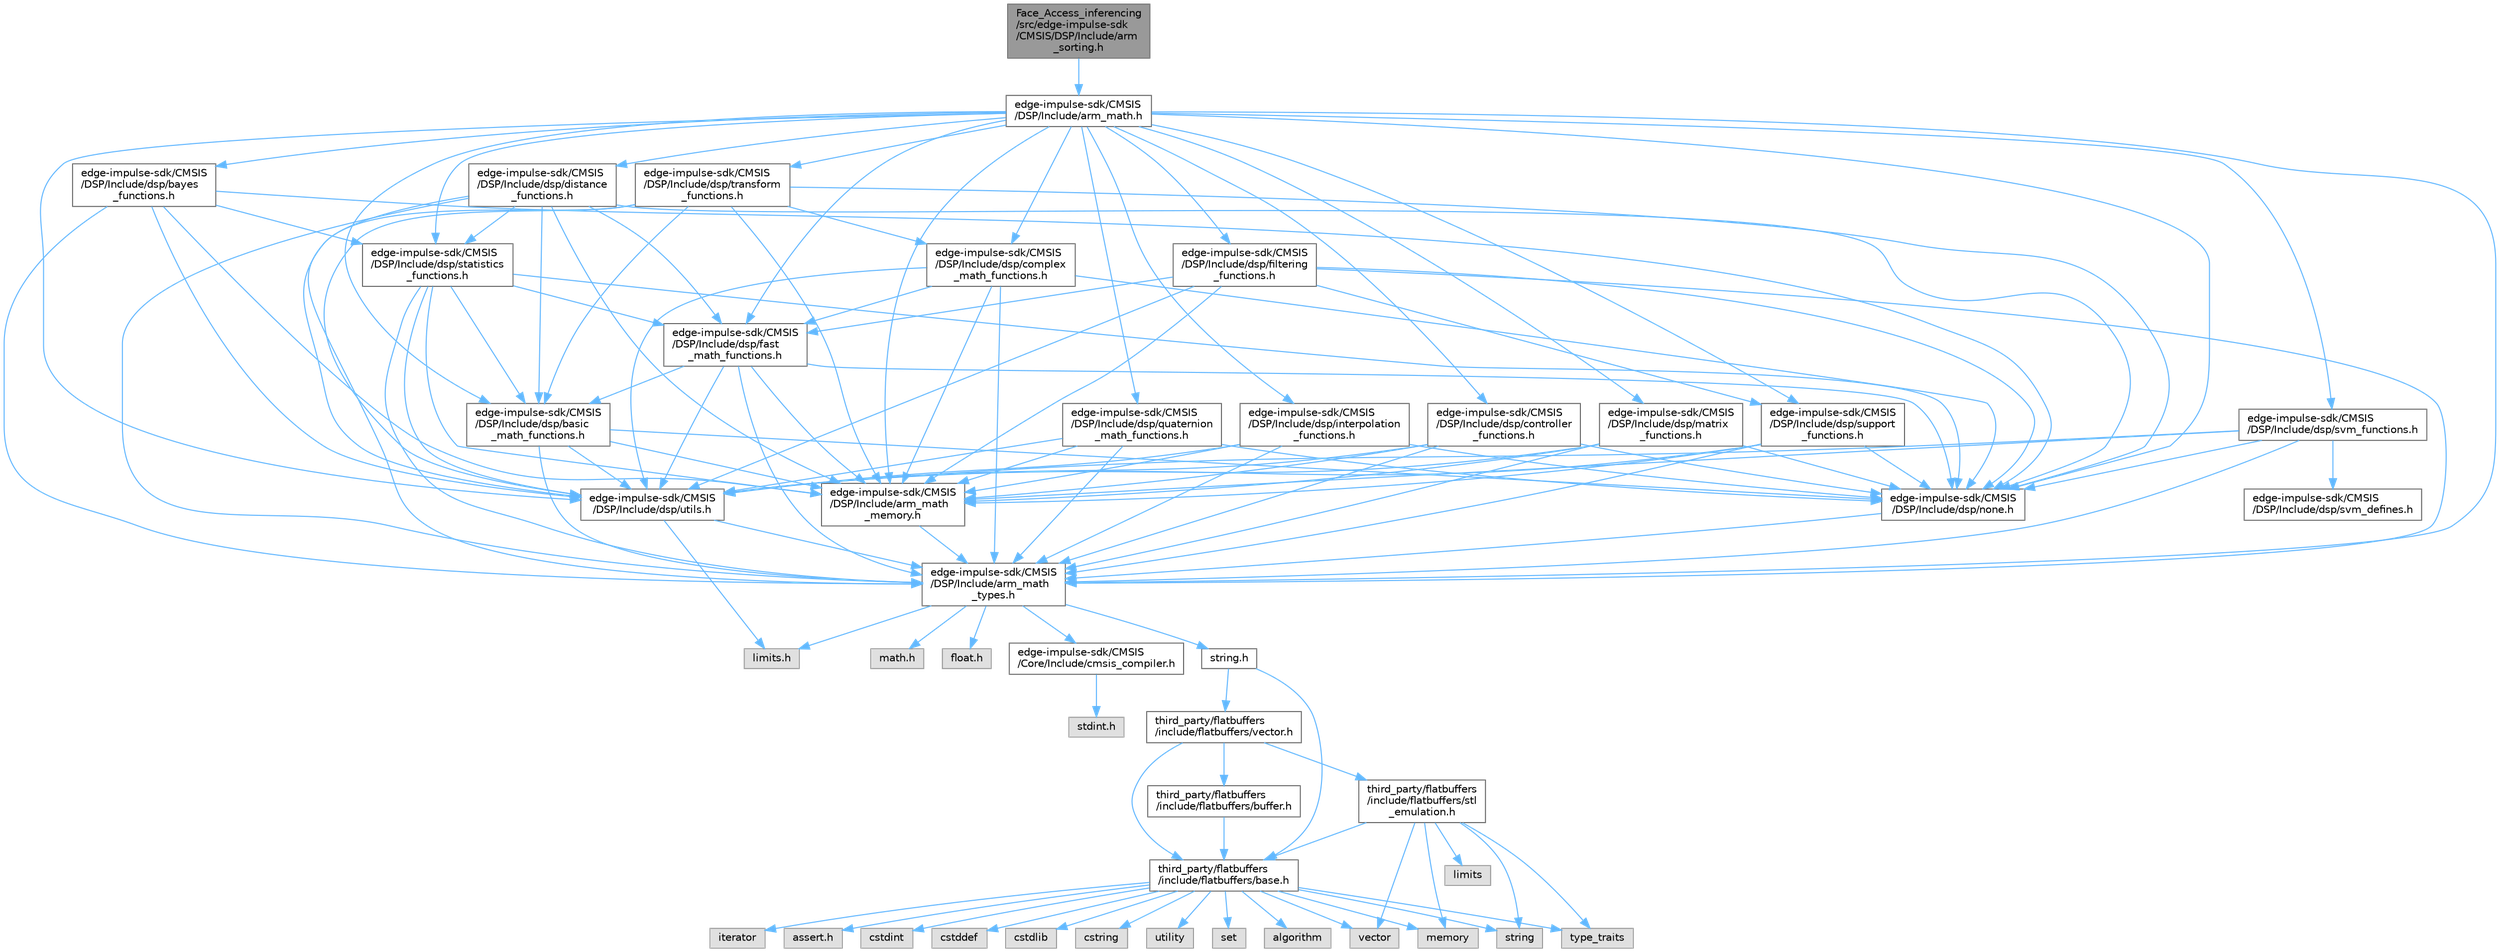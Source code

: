 digraph "Face_Access_inferencing/src/edge-impulse-sdk/CMSIS/DSP/Include/arm_sorting.h"
{
 // LATEX_PDF_SIZE
  bgcolor="transparent";
  edge [fontname=Helvetica,fontsize=10,labelfontname=Helvetica,labelfontsize=10];
  node [fontname=Helvetica,fontsize=10,shape=box,height=0.2,width=0.4];
  Node1 [id="Node000001",label="Face_Access_inferencing\l/src/edge-impulse-sdk\l/CMSIS/DSP/Include/arm\l_sorting.h",height=0.2,width=0.4,color="gray40", fillcolor="grey60", style="filled", fontcolor="black",tooltip=" "];
  Node1 -> Node2 [id="edge124_Node000001_Node000002",color="steelblue1",style="solid",tooltip=" "];
  Node2 [id="Node000002",label="edge-impulse-sdk/CMSIS\l/DSP/Include/arm_math.h",height=0.2,width=0.4,color="grey40", fillcolor="white", style="filled",URL="$arm__math_8h.html",tooltip=" "];
  Node2 -> Node3 [id="edge125_Node000002_Node000003",color="steelblue1",style="solid",tooltip=" "];
  Node3 [id="Node000003",label="edge-impulse-sdk/CMSIS\l/DSP/Include/arm_math\l_types.h",height=0.2,width=0.4,color="grey40", fillcolor="white", style="filled",URL="$arm__math__types_8h.html",tooltip=" "];
  Node3 -> Node4 [id="edge126_Node000003_Node000004",color="steelblue1",style="solid",tooltip=" "];
  Node4 [id="Node000004",label="edge-impulse-sdk/CMSIS\l/Core/Include/cmsis_compiler.h",height=0.2,width=0.4,color="grey40", fillcolor="white", style="filled",URL="$_face___access__inferencing_2src_2edge-impulse-sdk_2_c_m_s_i_s_2_core_2_include_2cmsis__compiler_8h.html",tooltip="CMSIS compiler generic header file."];
  Node4 -> Node5 [id="edge127_Node000004_Node000005",color="steelblue1",style="solid",tooltip=" "];
  Node5 [id="Node000005",label="stdint.h",height=0.2,width=0.4,color="grey60", fillcolor="#E0E0E0", style="filled",tooltip=" "];
  Node3 -> Node6 [id="edge128_Node000003_Node000006",color="steelblue1",style="solid",tooltip=" "];
  Node6 [id="Node000006",label="string.h",height=0.2,width=0.4,color="grey40", fillcolor="white", style="filled",URL="$string_8h.html",tooltip=" "];
  Node6 -> Node7 [id="edge129_Node000006_Node000007",color="steelblue1",style="solid",tooltip=" "];
  Node7 [id="Node000007",label="third_party/flatbuffers\l/include/flatbuffers/base.h",height=0.2,width=0.4,color="grey40", fillcolor="white", style="filled",URL="$base_8h.html",tooltip=" "];
  Node7 -> Node8 [id="edge130_Node000007_Node000008",color="steelblue1",style="solid",tooltip=" "];
  Node8 [id="Node000008",label="assert.h",height=0.2,width=0.4,color="grey60", fillcolor="#E0E0E0", style="filled",tooltip=" "];
  Node7 -> Node9 [id="edge131_Node000007_Node000009",color="steelblue1",style="solid",tooltip=" "];
  Node9 [id="Node000009",label="cstdint",height=0.2,width=0.4,color="grey60", fillcolor="#E0E0E0", style="filled",tooltip=" "];
  Node7 -> Node10 [id="edge132_Node000007_Node000010",color="steelblue1",style="solid",tooltip=" "];
  Node10 [id="Node000010",label="cstddef",height=0.2,width=0.4,color="grey60", fillcolor="#E0E0E0", style="filled",tooltip=" "];
  Node7 -> Node11 [id="edge133_Node000007_Node000011",color="steelblue1",style="solid",tooltip=" "];
  Node11 [id="Node000011",label="cstdlib",height=0.2,width=0.4,color="grey60", fillcolor="#E0E0E0", style="filled",tooltip=" "];
  Node7 -> Node12 [id="edge134_Node000007_Node000012",color="steelblue1",style="solid",tooltip=" "];
  Node12 [id="Node000012",label="cstring",height=0.2,width=0.4,color="grey60", fillcolor="#E0E0E0", style="filled",tooltip=" "];
  Node7 -> Node13 [id="edge135_Node000007_Node000013",color="steelblue1",style="solid",tooltip=" "];
  Node13 [id="Node000013",label="utility",height=0.2,width=0.4,color="grey60", fillcolor="#E0E0E0", style="filled",tooltip=" "];
  Node7 -> Node14 [id="edge136_Node000007_Node000014",color="steelblue1",style="solid",tooltip=" "];
  Node14 [id="Node000014",label="string",height=0.2,width=0.4,color="grey60", fillcolor="#E0E0E0", style="filled",tooltip=" "];
  Node7 -> Node15 [id="edge137_Node000007_Node000015",color="steelblue1",style="solid",tooltip=" "];
  Node15 [id="Node000015",label="type_traits",height=0.2,width=0.4,color="grey60", fillcolor="#E0E0E0", style="filled",tooltip=" "];
  Node7 -> Node16 [id="edge138_Node000007_Node000016",color="steelblue1",style="solid",tooltip=" "];
  Node16 [id="Node000016",label="vector",height=0.2,width=0.4,color="grey60", fillcolor="#E0E0E0", style="filled",tooltip=" "];
  Node7 -> Node17 [id="edge139_Node000007_Node000017",color="steelblue1",style="solid",tooltip=" "];
  Node17 [id="Node000017",label="set",height=0.2,width=0.4,color="grey60", fillcolor="#E0E0E0", style="filled",tooltip=" "];
  Node7 -> Node18 [id="edge140_Node000007_Node000018",color="steelblue1",style="solid",tooltip=" "];
  Node18 [id="Node000018",label="algorithm",height=0.2,width=0.4,color="grey60", fillcolor="#E0E0E0", style="filled",tooltip=" "];
  Node7 -> Node19 [id="edge141_Node000007_Node000019",color="steelblue1",style="solid",tooltip=" "];
  Node19 [id="Node000019",label="iterator",height=0.2,width=0.4,color="grey60", fillcolor="#E0E0E0", style="filled",tooltip=" "];
  Node7 -> Node20 [id="edge142_Node000007_Node000020",color="steelblue1",style="solid",tooltip=" "];
  Node20 [id="Node000020",label="memory",height=0.2,width=0.4,color="grey60", fillcolor="#E0E0E0", style="filled",tooltip=" "];
  Node6 -> Node21 [id="edge143_Node000006_Node000021",color="steelblue1",style="solid",tooltip=" "];
  Node21 [id="Node000021",label="third_party/flatbuffers\l/include/flatbuffers/vector.h",height=0.2,width=0.4,color="grey40", fillcolor="white", style="filled",URL="$vector_8h.html",tooltip=" "];
  Node21 -> Node7 [id="edge144_Node000021_Node000007",color="steelblue1",style="solid",tooltip=" "];
  Node21 -> Node22 [id="edge145_Node000021_Node000022",color="steelblue1",style="solid",tooltip=" "];
  Node22 [id="Node000022",label="third_party/flatbuffers\l/include/flatbuffers/buffer.h",height=0.2,width=0.4,color="grey40", fillcolor="white", style="filled",URL="$buffer_8h.html",tooltip=" "];
  Node22 -> Node7 [id="edge146_Node000022_Node000007",color="steelblue1",style="solid",tooltip=" "];
  Node21 -> Node23 [id="edge147_Node000021_Node000023",color="steelblue1",style="solid",tooltip=" "];
  Node23 [id="Node000023",label="third_party/flatbuffers\l/include/flatbuffers/stl\l_emulation.h",height=0.2,width=0.4,color="grey40", fillcolor="white", style="filled",URL="$stl__emulation_8h.html",tooltip=" "];
  Node23 -> Node7 [id="edge148_Node000023_Node000007",color="steelblue1",style="solid",tooltip=" "];
  Node23 -> Node14 [id="edge149_Node000023_Node000014",color="steelblue1",style="solid",tooltip=" "];
  Node23 -> Node15 [id="edge150_Node000023_Node000015",color="steelblue1",style="solid",tooltip=" "];
  Node23 -> Node16 [id="edge151_Node000023_Node000016",color="steelblue1",style="solid",tooltip=" "];
  Node23 -> Node20 [id="edge152_Node000023_Node000020",color="steelblue1",style="solid",tooltip=" "];
  Node23 -> Node24 [id="edge153_Node000023_Node000024",color="steelblue1",style="solid",tooltip=" "];
  Node24 [id="Node000024",label="limits",height=0.2,width=0.4,color="grey60", fillcolor="#E0E0E0", style="filled",tooltip=" "];
  Node3 -> Node25 [id="edge154_Node000003_Node000025",color="steelblue1",style="solid",tooltip=" "];
  Node25 [id="Node000025",label="math.h",height=0.2,width=0.4,color="grey60", fillcolor="#E0E0E0", style="filled",tooltip=" "];
  Node3 -> Node26 [id="edge155_Node000003_Node000026",color="steelblue1",style="solid",tooltip=" "];
  Node26 [id="Node000026",label="float.h",height=0.2,width=0.4,color="grey60", fillcolor="#E0E0E0", style="filled",tooltip=" "];
  Node3 -> Node27 [id="edge156_Node000003_Node000027",color="steelblue1",style="solid",tooltip=" "];
  Node27 [id="Node000027",label="limits.h",height=0.2,width=0.4,color="grey60", fillcolor="#E0E0E0", style="filled",tooltip=" "];
  Node2 -> Node28 [id="edge157_Node000002_Node000028",color="steelblue1",style="solid",tooltip=" "];
  Node28 [id="Node000028",label="edge-impulse-sdk/CMSIS\l/DSP/Include/arm_math\l_memory.h",height=0.2,width=0.4,color="grey40", fillcolor="white", style="filled",URL="$arm__math__memory_8h.html",tooltip=" "];
  Node28 -> Node3 [id="edge158_Node000028_Node000003",color="steelblue1",style="solid",tooltip=" "];
  Node2 -> Node29 [id="edge159_Node000002_Node000029",color="steelblue1",style="solid",tooltip=" "];
  Node29 [id="Node000029",label="edge-impulse-sdk/CMSIS\l/DSP/Include/dsp/none.h",height=0.2,width=0.4,color="grey40", fillcolor="white", style="filled",URL="$none_8h.html",tooltip=" "];
  Node29 -> Node3 [id="edge160_Node000029_Node000003",color="steelblue1",style="solid",tooltip=" "];
  Node2 -> Node30 [id="edge161_Node000002_Node000030",color="steelblue1",style="solid",tooltip=" "];
  Node30 [id="Node000030",label="edge-impulse-sdk/CMSIS\l/DSP/Include/dsp/utils.h",height=0.2,width=0.4,color="grey40", fillcolor="white", style="filled",URL="$utils_8h.html",tooltip=" "];
  Node30 -> Node3 [id="edge162_Node000030_Node000003",color="steelblue1",style="solid",tooltip=" "];
  Node30 -> Node27 [id="edge163_Node000030_Node000027",color="steelblue1",style="solid",tooltip=" "];
  Node2 -> Node31 [id="edge164_Node000002_Node000031",color="steelblue1",style="solid",tooltip=" "];
  Node31 [id="Node000031",label="edge-impulse-sdk/CMSIS\l/DSP/Include/dsp/basic\l_math_functions.h",height=0.2,width=0.4,color="grey40", fillcolor="white", style="filled",URL="$basic__math__functions_8h.html",tooltip=" "];
  Node31 -> Node3 [id="edge165_Node000031_Node000003",color="steelblue1",style="solid",tooltip=" "];
  Node31 -> Node28 [id="edge166_Node000031_Node000028",color="steelblue1",style="solid",tooltip=" "];
  Node31 -> Node29 [id="edge167_Node000031_Node000029",color="steelblue1",style="solid",tooltip=" "];
  Node31 -> Node30 [id="edge168_Node000031_Node000030",color="steelblue1",style="solid",tooltip=" "];
  Node2 -> Node32 [id="edge169_Node000002_Node000032",color="steelblue1",style="solid",tooltip=" "];
  Node32 [id="Node000032",label="edge-impulse-sdk/CMSIS\l/DSP/Include/dsp/interpolation\l_functions.h",height=0.2,width=0.4,color="grey40", fillcolor="white", style="filled",URL="$interpolation__functions_8h.html",tooltip=" "];
  Node32 -> Node3 [id="edge170_Node000032_Node000003",color="steelblue1",style="solid",tooltip=" "];
  Node32 -> Node28 [id="edge171_Node000032_Node000028",color="steelblue1",style="solid",tooltip=" "];
  Node32 -> Node29 [id="edge172_Node000032_Node000029",color="steelblue1",style="solid",tooltip=" "];
  Node32 -> Node30 [id="edge173_Node000032_Node000030",color="steelblue1",style="solid",tooltip=" "];
  Node2 -> Node33 [id="edge174_Node000002_Node000033",color="steelblue1",style="solid",tooltip=" "];
  Node33 [id="Node000033",label="edge-impulse-sdk/CMSIS\l/DSP/Include/dsp/bayes\l_functions.h",height=0.2,width=0.4,color="grey40", fillcolor="white", style="filled",URL="$bayes__functions_8h.html",tooltip=" "];
  Node33 -> Node3 [id="edge175_Node000033_Node000003",color="steelblue1",style="solid",tooltip=" "];
  Node33 -> Node28 [id="edge176_Node000033_Node000028",color="steelblue1",style="solid",tooltip=" "];
  Node33 -> Node29 [id="edge177_Node000033_Node000029",color="steelblue1",style="solid",tooltip=" "];
  Node33 -> Node30 [id="edge178_Node000033_Node000030",color="steelblue1",style="solid",tooltip=" "];
  Node33 -> Node34 [id="edge179_Node000033_Node000034",color="steelblue1",style="solid",tooltip=" "];
  Node34 [id="Node000034",label="edge-impulse-sdk/CMSIS\l/DSP/Include/dsp/statistics\l_functions.h",height=0.2,width=0.4,color="grey40", fillcolor="white", style="filled",URL="$statistics__functions_8h.html",tooltip=" "];
  Node34 -> Node3 [id="edge180_Node000034_Node000003",color="steelblue1",style="solid",tooltip=" "];
  Node34 -> Node28 [id="edge181_Node000034_Node000028",color="steelblue1",style="solid",tooltip=" "];
  Node34 -> Node29 [id="edge182_Node000034_Node000029",color="steelblue1",style="solid",tooltip=" "];
  Node34 -> Node30 [id="edge183_Node000034_Node000030",color="steelblue1",style="solid",tooltip=" "];
  Node34 -> Node31 [id="edge184_Node000034_Node000031",color="steelblue1",style="solid",tooltip=" "];
  Node34 -> Node35 [id="edge185_Node000034_Node000035",color="steelblue1",style="solid",tooltip=" "];
  Node35 [id="Node000035",label="edge-impulse-sdk/CMSIS\l/DSP/Include/dsp/fast\l_math_functions.h",height=0.2,width=0.4,color="grey40", fillcolor="white", style="filled",URL="$fast__math__functions_8h.html",tooltip=" "];
  Node35 -> Node3 [id="edge186_Node000035_Node000003",color="steelblue1",style="solid",tooltip=" "];
  Node35 -> Node28 [id="edge187_Node000035_Node000028",color="steelblue1",style="solid",tooltip=" "];
  Node35 -> Node29 [id="edge188_Node000035_Node000029",color="steelblue1",style="solid",tooltip=" "];
  Node35 -> Node30 [id="edge189_Node000035_Node000030",color="steelblue1",style="solid",tooltip=" "];
  Node35 -> Node31 [id="edge190_Node000035_Node000031",color="steelblue1",style="solid",tooltip=" "];
  Node2 -> Node36 [id="edge191_Node000002_Node000036",color="steelblue1",style="solid",tooltip=" "];
  Node36 [id="Node000036",label="edge-impulse-sdk/CMSIS\l/DSP/Include/dsp/matrix\l_functions.h",height=0.2,width=0.4,color="grey40", fillcolor="white", style="filled",URL="$matrix__functions_8h.html",tooltip=" "];
  Node36 -> Node3 [id="edge192_Node000036_Node000003",color="steelblue1",style="solid",tooltip=" "];
  Node36 -> Node28 [id="edge193_Node000036_Node000028",color="steelblue1",style="solid",tooltip=" "];
  Node36 -> Node29 [id="edge194_Node000036_Node000029",color="steelblue1",style="solid",tooltip=" "];
  Node36 -> Node30 [id="edge195_Node000036_Node000030",color="steelblue1",style="solid",tooltip=" "];
  Node2 -> Node37 [id="edge196_Node000002_Node000037",color="steelblue1",style="solid",tooltip=" "];
  Node37 [id="Node000037",label="edge-impulse-sdk/CMSIS\l/DSP/Include/dsp/complex\l_math_functions.h",height=0.2,width=0.4,color="grey40", fillcolor="white", style="filled",URL="$complex__math__functions_8h.html",tooltip=" "];
  Node37 -> Node3 [id="edge197_Node000037_Node000003",color="steelblue1",style="solid",tooltip=" "];
  Node37 -> Node28 [id="edge198_Node000037_Node000028",color="steelblue1",style="solid",tooltip=" "];
  Node37 -> Node29 [id="edge199_Node000037_Node000029",color="steelblue1",style="solid",tooltip=" "];
  Node37 -> Node30 [id="edge200_Node000037_Node000030",color="steelblue1",style="solid",tooltip=" "];
  Node37 -> Node35 [id="edge201_Node000037_Node000035",color="steelblue1",style="solid",tooltip=" "];
  Node2 -> Node34 [id="edge202_Node000002_Node000034",color="steelblue1",style="solid",tooltip=" "];
  Node2 -> Node38 [id="edge203_Node000002_Node000038",color="steelblue1",style="solid",tooltip=" "];
  Node38 [id="Node000038",label="edge-impulse-sdk/CMSIS\l/DSP/Include/dsp/controller\l_functions.h",height=0.2,width=0.4,color="grey40", fillcolor="white", style="filled",URL="$controller__functions_8h.html",tooltip=" "];
  Node38 -> Node3 [id="edge204_Node000038_Node000003",color="steelblue1",style="solid",tooltip=" "];
  Node38 -> Node28 [id="edge205_Node000038_Node000028",color="steelblue1",style="solid",tooltip=" "];
  Node38 -> Node29 [id="edge206_Node000038_Node000029",color="steelblue1",style="solid",tooltip=" "];
  Node38 -> Node30 [id="edge207_Node000038_Node000030",color="steelblue1",style="solid",tooltip=" "];
  Node2 -> Node39 [id="edge208_Node000002_Node000039",color="steelblue1",style="solid",tooltip=" "];
  Node39 [id="Node000039",label="edge-impulse-sdk/CMSIS\l/DSP/Include/dsp/support\l_functions.h",height=0.2,width=0.4,color="grey40", fillcolor="white", style="filled",URL="$support__functions_8h.html",tooltip=" "];
  Node39 -> Node3 [id="edge209_Node000039_Node000003",color="steelblue1",style="solid",tooltip=" "];
  Node39 -> Node28 [id="edge210_Node000039_Node000028",color="steelblue1",style="solid",tooltip=" "];
  Node39 -> Node29 [id="edge211_Node000039_Node000029",color="steelblue1",style="solid",tooltip=" "];
  Node39 -> Node30 [id="edge212_Node000039_Node000030",color="steelblue1",style="solid",tooltip=" "];
  Node2 -> Node40 [id="edge213_Node000002_Node000040",color="steelblue1",style="solid",tooltip=" "];
  Node40 [id="Node000040",label="edge-impulse-sdk/CMSIS\l/DSP/Include/dsp/distance\l_functions.h",height=0.2,width=0.4,color="grey40", fillcolor="white", style="filled",URL="$distance__functions_8h.html",tooltip=" "];
  Node40 -> Node3 [id="edge214_Node000040_Node000003",color="steelblue1",style="solid",tooltip=" "];
  Node40 -> Node28 [id="edge215_Node000040_Node000028",color="steelblue1",style="solid",tooltip=" "];
  Node40 -> Node29 [id="edge216_Node000040_Node000029",color="steelblue1",style="solid",tooltip=" "];
  Node40 -> Node30 [id="edge217_Node000040_Node000030",color="steelblue1",style="solid",tooltip=" "];
  Node40 -> Node34 [id="edge218_Node000040_Node000034",color="steelblue1",style="solid",tooltip=" "];
  Node40 -> Node31 [id="edge219_Node000040_Node000031",color="steelblue1",style="solid",tooltip=" "];
  Node40 -> Node35 [id="edge220_Node000040_Node000035",color="steelblue1",style="solid",tooltip=" "];
  Node2 -> Node41 [id="edge221_Node000002_Node000041",color="steelblue1",style="solid",tooltip=" "];
  Node41 [id="Node000041",label="edge-impulse-sdk/CMSIS\l/DSP/Include/dsp/svm_functions.h",height=0.2,width=0.4,color="grey40", fillcolor="white", style="filled",URL="$svm__functions_8h.html",tooltip=" "];
  Node41 -> Node3 [id="edge222_Node000041_Node000003",color="steelblue1",style="solid",tooltip=" "];
  Node41 -> Node28 [id="edge223_Node000041_Node000028",color="steelblue1",style="solid",tooltip=" "];
  Node41 -> Node29 [id="edge224_Node000041_Node000029",color="steelblue1",style="solid",tooltip=" "];
  Node41 -> Node30 [id="edge225_Node000041_Node000030",color="steelblue1",style="solid",tooltip=" "];
  Node41 -> Node42 [id="edge226_Node000041_Node000042",color="steelblue1",style="solid",tooltip=" "];
  Node42 [id="Node000042",label="edge-impulse-sdk/CMSIS\l/DSP/Include/dsp/svm_defines.h",height=0.2,width=0.4,color="grey40", fillcolor="white", style="filled",URL="$svm__defines_8h.html",tooltip=" "];
  Node2 -> Node35 [id="edge227_Node000002_Node000035",color="steelblue1",style="solid",tooltip=" "];
  Node2 -> Node43 [id="edge228_Node000002_Node000043",color="steelblue1",style="solid",tooltip=" "];
  Node43 [id="Node000043",label="edge-impulse-sdk/CMSIS\l/DSP/Include/dsp/transform\l_functions.h",height=0.2,width=0.4,color="grey40", fillcolor="white", style="filled",URL="$transform__functions_8h.html",tooltip=" "];
  Node43 -> Node3 [id="edge229_Node000043_Node000003",color="steelblue1",style="solid",tooltip=" "];
  Node43 -> Node28 [id="edge230_Node000043_Node000028",color="steelblue1",style="solid",tooltip=" "];
  Node43 -> Node29 [id="edge231_Node000043_Node000029",color="steelblue1",style="solid",tooltip=" "];
  Node43 -> Node30 [id="edge232_Node000043_Node000030",color="steelblue1",style="solid",tooltip=" "];
  Node43 -> Node31 [id="edge233_Node000043_Node000031",color="steelblue1",style="solid",tooltip=" "];
  Node43 -> Node37 [id="edge234_Node000043_Node000037",color="steelblue1",style="solid",tooltip=" "];
  Node2 -> Node44 [id="edge235_Node000002_Node000044",color="steelblue1",style="solid",tooltip=" "];
  Node44 [id="Node000044",label="edge-impulse-sdk/CMSIS\l/DSP/Include/dsp/filtering\l_functions.h",height=0.2,width=0.4,color="grey40", fillcolor="white", style="filled",URL="$filtering__functions_8h.html",tooltip=" "];
  Node44 -> Node3 [id="edge236_Node000044_Node000003",color="steelblue1",style="solid",tooltip=" "];
  Node44 -> Node28 [id="edge237_Node000044_Node000028",color="steelblue1",style="solid",tooltip=" "];
  Node44 -> Node29 [id="edge238_Node000044_Node000029",color="steelblue1",style="solid",tooltip=" "];
  Node44 -> Node30 [id="edge239_Node000044_Node000030",color="steelblue1",style="solid",tooltip=" "];
  Node44 -> Node39 [id="edge240_Node000044_Node000039",color="steelblue1",style="solid",tooltip=" "];
  Node44 -> Node35 [id="edge241_Node000044_Node000035",color="steelblue1",style="solid",tooltip=" "];
  Node2 -> Node45 [id="edge242_Node000002_Node000045",color="steelblue1",style="solid",tooltip=" "];
  Node45 [id="Node000045",label="edge-impulse-sdk/CMSIS\l/DSP/Include/dsp/quaternion\l_math_functions.h",height=0.2,width=0.4,color="grey40", fillcolor="white", style="filled",URL="$quaternion__math__functions_8h.html",tooltip=" "];
  Node45 -> Node3 [id="edge243_Node000045_Node000003",color="steelblue1",style="solid",tooltip=" "];
  Node45 -> Node28 [id="edge244_Node000045_Node000028",color="steelblue1",style="solid",tooltip=" "];
  Node45 -> Node29 [id="edge245_Node000045_Node000029",color="steelblue1",style="solid",tooltip=" "];
  Node45 -> Node30 [id="edge246_Node000045_Node000030",color="steelblue1",style="solid",tooltip=" "];
}
